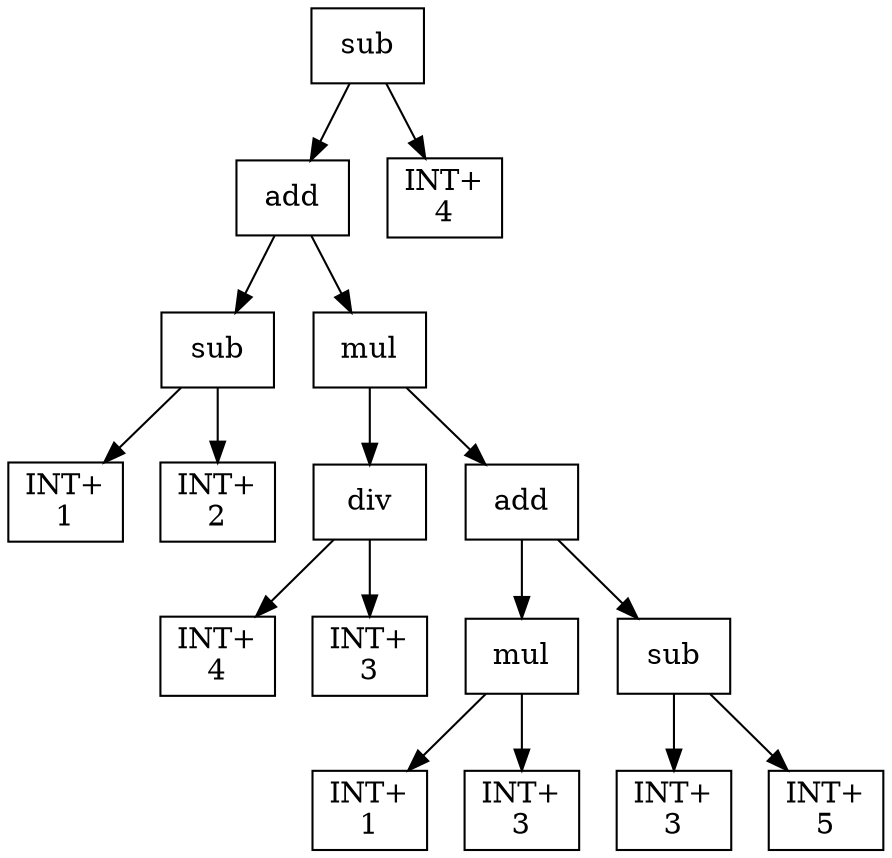 digraph expr {
  node [shape=box];
  n1 [label="sub"];
  n2 [label="add"];
  n3 [label="sub"];
  n4 [label="INT+\n1"];
  n5 [label="INT+\n2"];
  n3 -> n4;
  n3 -> n5;
  n6 [label="mul"];
  n7 [label="div"];
  n8 [label="INT+\n4"];
  n9 [label="INT+\n3"];
  n7 -> n8;
  n7 -> n9;
  n10 [label="add"];
  n11 [label="mul"];
  n12 [label="INT+\n1"];
  n13 [label="INT+\n3"];
  n11 -> n12;
  n11 -> n13;
  n14 [label="sub"];
  n15 [label="INT+\n3"];
  n16 [label="INT+\n5"];
  n14 -> n15;
  n14 -> n16;
  n10 -> n11;
  n10 -> n14;
  n6 -> n7;
  n6 -> n10;
  n2 -> n3;
  n2 -> n6;
  n17 [label="INT+\n4"];
  n1 -> n2;
  n1 -> n17;
}